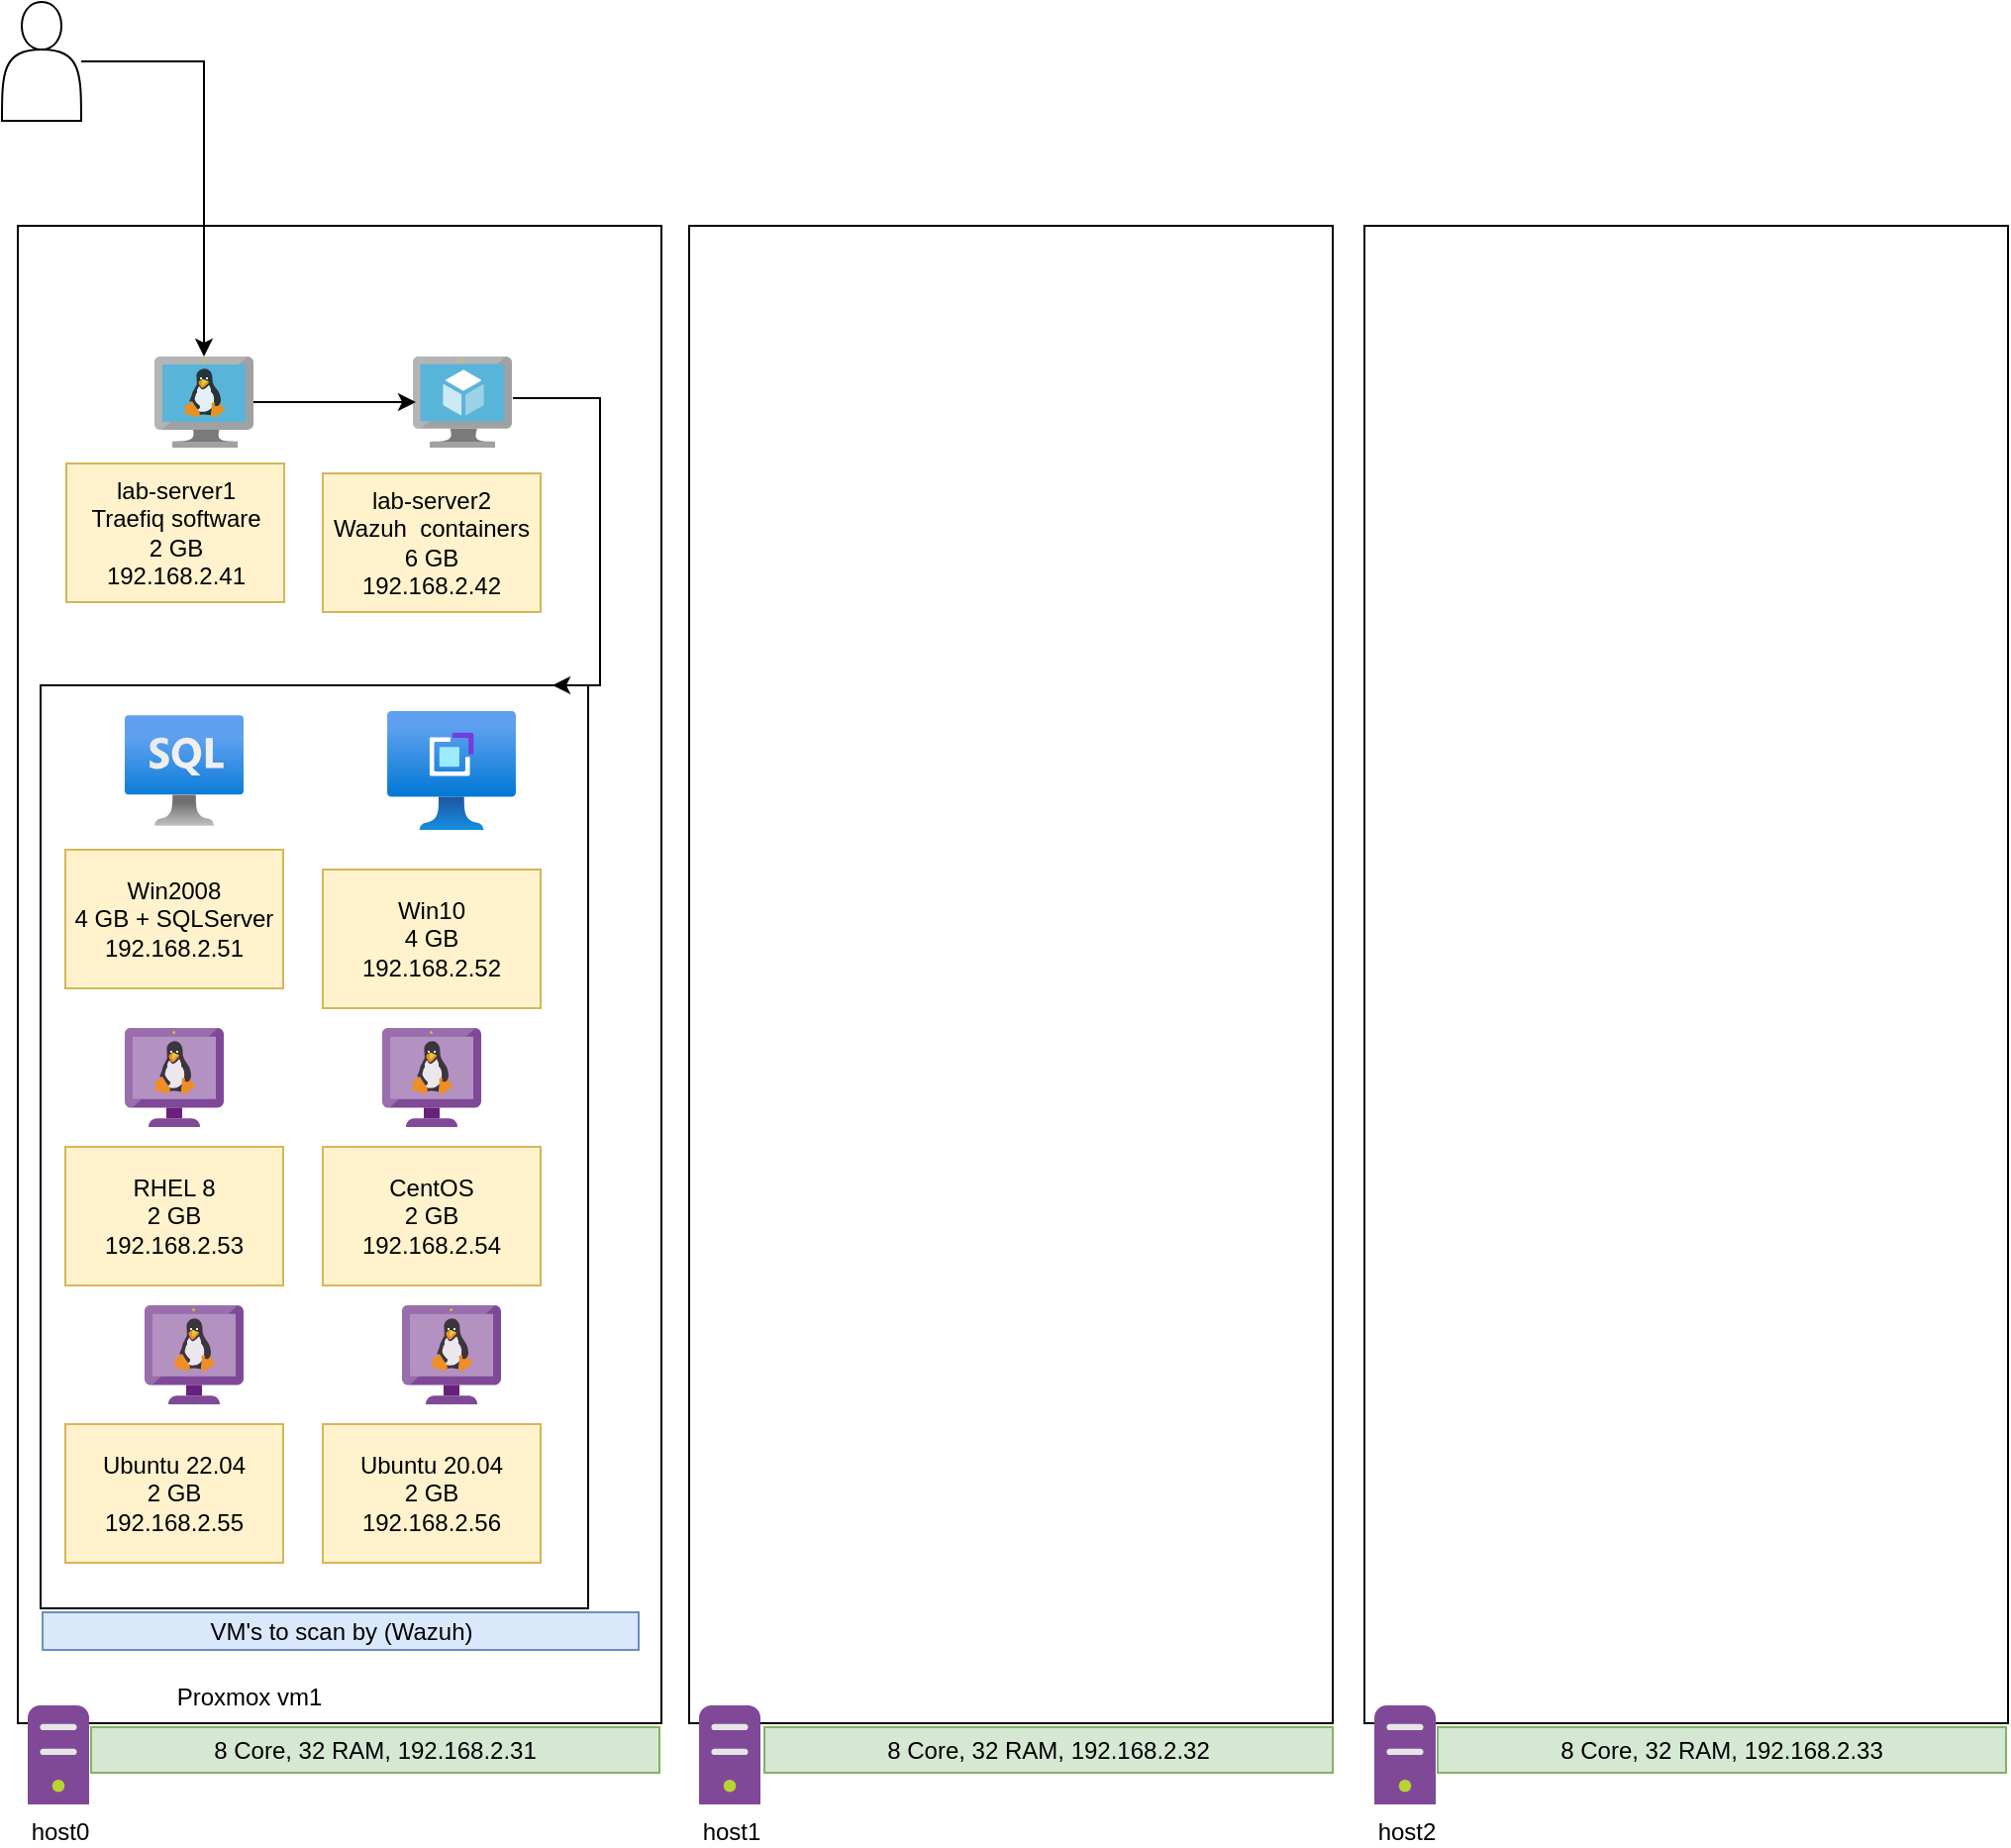 <mxfile version="26.1.1">
  <diagram name="Page-1" id="7Tk_VGvuO3ZXEsHLfz7R">
    <mxGraphModel dx="1839" dy="1175" grid="0" gridSize="10" guides="1" tooltips="1" connect="1" arrows="1" fold="1" page="1" pageScale="1" pageWidth="850" pageHeight="1100" math="0" shadow="0">
      <root>
        <mxCell id="0" />
        <mxCell id="1" parent="0" />
        <mxCell id="b7v9e4bBArqfwdUxANGx-8" value="" style="whiteSpace=wrap;html=1;" parent="1" vertex="1">
          <mxGeometry x="36" y="145" width="325" height="756" as="geometry" />
        </mxCell>
        <mxCell id="b7v9e4bBArqfwdUxANGx-10" value="" style="whiteSpace=wrap;html=1;" parent="1" vertex="1">
          <mxGeometry x="47.5" y="377" width="276.5" height="466" as="geometry" />
        </mxCell>
        <mxCell id="qWIjo9RwfNWpJJWZ3kOa-1" value="8 Core, 32 RAM,&amp;nbsp;&lt;span style=&quot;background-color: transparent; color: light-dark(rgb(0, 0, 0), rgb(255, 255, 255));&quot;&gt;192.168.2.31&lt;/span&gt;" style="rounded=0;whiteSpace=wrap;html=1;fillColor=#d5e8d4;strokeColor=#82b366;" parent="1" vertex="1">
          <mxGeometry x="73" y="903" width="287" height="23" as="geometry" />
        </mxCell>
        <mxCell id="qWIjo9RwfNWpJJWZ3kOa-2" value="Proxmox vm1" style="text;html=1;align=center;verticalAlign=middle;whiteSpace=wrap;rounded=0;" parent="1" vertex="1">
          <mxGeometry x="93" y="873" width="120" height="30" as="geometry" />
        </mxCell>
        <mxCell id="b7v9e4bBArqfwdUxANGx-3" value="" style="image;sketch=0;aspect=fixed;html=1;points=[];align=center;fontSize=12;image=img/lib/mscae/VM_Linux.svg;" parent="1" vertex="1">
          <mxGeometry x="105" y="211" width="50" height="46" as="geometry" />
        </mxCell>
        <mxCell id="b7v9e4bBArqfwdUxANGx-5" value="&lt;div&gt;lab-server1&lt;/div&gt;Traefiq software&lt;br&gt;2 GB&lt;div&gt;192.168.2.41&lt;/div&gt;" style="text;html=1;align=center;verticalAlign=middle;whiteSpace=wrap;rounded=0;fillColor=#fff2cc;strokeColor=#d6b656;" parent="1" vertex="1">
          <mxGeometry x="60.5" y="265" width="110" height="70" as="geometry" />
        </mxCell>
        <mxCell id="b7v9e4bBArqfwdUxANGx-6" value="" style="image;sketch=0;aspect=fixed;html=1;points=[];align=center;fontSize=12;image=img/lib/mscae/Virtual_Machine.svg;" parent="1" vertex="1">
          <mxGeometry x="235.5" y="211" width="50" height="46" as="geometry" />
        </mxCell>
        <mxCell id="b7v9e4bBArqfwdUxANGx-7" value="&lt;div&gt;lab-server2&lt;/div&gt;Wazuh&amp;nbsp;&amp;nbsp;&lt;span style=&quot;background-color: transparent; color: light-dark(rgb(0, 0, 0), rgb(255, 255, 255));&quot;&gt;containers&lt;/span&gt;&lt;div&gt;&lt;span style=&quot;background-color: transparent; color: light-dark(rgb(0, 0, 0), rgb(255, 255, 255));&quot;&gt;6 GB&lt;/span&gt;&lt;/div&gt;&lt;div&gt;192.168.2.42&lt;/div&gt;" style="text;html=1;align=center;verticalAlign=middle;whiteSpace=wrap;rounded=0;fillColor=#fff2cc;strokeColor=#d6b656;" parent="1" vertex="1">
          <mxGeometry x="190" y="270" width="110" height="70" as="geometry" />
        </mxCell>
        <mxCell id="b7v9e4bBArqfwdUxANGx-9" value="" style="image;aspect=fixed;html=1;points=[];align=center;fontSize=12;image=img/lib/azure2/databases/Azure_SQL_VM.svg;" parent="1" vertex="1">
          <mxGeometry x="90" y="390" width="60" height="60" as="geometry" />
        </mxCell>
        <mxCell id="b7v9e4bBArqfwdUxANGx-11" value="VM&#39;s to scan by (Wazuh)" style="rounded=0;whiteSpace=wrap;html=1;fillColor=#dae8fc;strokeColor=#6c8ebf;" parent="1" vertex="1">
          <mxGeometry x="48.5" y="845" width="301" height="19" as="geometry" />
        </mxCell>
        <mxCell id="b7v9e4bBArqfwdUxANGx-12" value="" style="image;sketch=0;aspect=fixed;html=1;points=[];align=center;fontSize=12;image=img/lib/mscae/VM_Linux_Non_Azure.svg;" parent="1" vertex="1">
          <mxGeometry x="100" y="690" width="50" height="50" as="geometry" />
        </mxCell>
        <mxCell id="b7v9e4bBArqfwdUxANGx-13" value="" style="image;sketch=0;aspect=fixed;html=1;points=[];align=center;fontSize=12;image=img/lib/mscae/VM_Linux_Non_Azure.svg;" parent="1" vertex="1">
          <mxGeometry x="230" y="690" width="50" height="50" as="geometry" />
        </mxCell>
        <mxCell id="b7v9e4bBArqfwdUxANGx-14" value="host0" style="image;sketch=0;aspect=fixed;html=1;points=[];align=center;fontSize=12;image=img/lib/mscae/Non_Azure_Machine.svg;" parent="1" vertex="1">
          <mxGeometry x="41" y="892" width="31" height="50" as="geometry" />
        </mxCell>
        <mxCell id="b7v9e4bBArqfwdUxANGx-16" value="" style="image;aspect=fixed;html=1;points=[];align=center;fontSize=12;image=img/lib/azure2/other/VM_Application_Definition.svg;" parent="1" vertex="1">
          <mxGeometry x="220" y="390" width="70" height="60" as="geometry" />
        </mxCell>
        <mxCell id="b7v9e4bBArqfwdUxANGx-17" value="&lt;div&gt;Win10&lt;br&gt;&lt;span style=&quot;background-color: transparent; color: light-dark(rgb(0, 0, 0), rgb(255, 255, 255));&quot;&gt;4 GB&lt;/span&gt;&lt;/div&gt;&lt;div&gt;192.168.2.52&lt;/div&gt;" style="text;html=1;align=center;verticalAlign=middle;whiteSpace=wrap;rounded=0;fillColor=#fff2cc;strokeColor=#d6b656;" parent="1" vertex="1">
          <mxGeometry x="190" y="470" width="110" height="70" as="geometry" />
        </mxCell>
        <mxCell id="b7v9e4bBArqfwdUxANGx-18" value="&lt;div&gt;Ubuntu 20.04&lt;/div&gt;&lt;div&gt;2 GB&lt;/div&gt;&lt;div&gt;192.168.2.56&lt;/div&gt;" style="text;html=1;align=center;verticalAlign=middle;whiteSpace=wrap;rounded=0;fillColor=#fff2cc;strokeColor=#d6b656;" parent="1" vertex="1">
          <mxGeometry x="190" y="750" width="110" height="70" as="geometry" />
        </mxCell>
        <mxCell id="b7v9e4bBArqfwdUxANGx-19" value="&lt;div&gt;Ubuntu 22.04&lt;/div&gt;&lt;div&gt;2 GB&lt;/div&gt;&lt;div&gt;192.168.2.55&lt;/div&gt;" style="text;html=1;align=center;verticalAlign=middle;whiteSpace=wrap;rounded=0;fillColor=#fff2cc;strokeColor=#d6b656;" parent="1" vertex="1">
          <mxGeometry x="60" y="750" width="110" height="70" as="geometry" />
        </mxCell>
        <mxCell id="b7v9e4bBArqfwdUxANGx-20" value="&lt;div&gt;Win2008&lt;br&gt;&lt;span style=&quot;background-color: transparent; color: light-dark(rgb(0, 0, 0), rgb(255, 255, 255));&quot;&gt;4 GB + SQLServer&lt;/span&gt;&lt;/div&gt;&lt;div&gt;&lt;span style=&quot;background-color: transparent; color: light-dark(rgb(0, 0, 0), rgb(255, 255, 255));&quot;&gt;192.168.2.51&lt;/span&gt;&lt;/div&gt;" style="text;html=1;align=center;verticalAlign=middle;whiteSpace=wrap;rounded=0;fillColor=#fff2cc;strokeColor=#d6b656;" parent="1" vertex="1">
          <mxGeometry x="60" y="460" width="110" height="70" as="geometry" />
        </mxCell>
        <mxCell id="b7v9e4bBArqfwdUxANGx-21" value="" style="image;sketch=0;aspect=fixed;html=1;points=[];align=center;fontSize=12;image=img/lib/mscae/VM_Linux_Non_Azure.svg;" parent="1" vertex="1">
          <mxGeometry x="90" y="550" width="50" height="50" as="geometry" />
        </mxCell>
        <mxCell id="b7v9e4bBArqfwdUxANGx-22" value="" style="image;sketch=0;aspect=fixed;html=1;points=[];align=center;fontSize=12;image=img/lib/mscae/VM_Linux_Non_Azure.svg;" parent="1" vertex="1">
          <mxGeometry x="220" y="550" width="50" height="50" as="geometry" />
        </mxCell>
        <mxCell id="b7v9e4bBArqfwdUxANGx-23" value="&lt;div&gt;CentOS&lt;/div&gt;&lt;div&gt;2 GB&lt;/div&gt;&lt;div&gt;192.168.2.54&lt;/div&gt;" style="text;html=1;align=center;verticalAlign=middle;whiteSpace=wrap;rounded=0;fillColor=#fff2cc;strokeColor=#d6b656;" parent="1" vertex="1">
          <mxGeometry x="190" y="610" width="110" height="70" as="geometry" />
        </mxCell>
        <mxCell id="b7v9e4bBArqfwdUxANGx-24" value="&lt;div&gt;&lt;span style=&quot;background-color: transparent; color: light-dark(rgb(0, 0, 0), rgb(255, 255, 255));&quot;&gt;RHEL 8&lt;/span&gt;&lt;/div&gt;&lt;div&gt;&lt;span style=&quot;background-color: transparent; color: light-dark(rgb(0, 0, 0), rgb(255, 255, 255));&quot;&gt;2 GB&lt;/span&gt;&lt;/div&gt;&lt;div&gt;192.168.2.53&lt;/div&gt;" style="text;html=1;align=center;verticalAlign=middle;whiteSpace=wrap;rounded=0;fillColor=#fff2cc;strokeColor=#d6b656;" parent="1" vertex="1">
          <mxGeometry x="60" y="610" width="110" height="70" as="geometry" />
        </mxCell>
        <mxCell id="b7v9e4bBArqfwdUxANGx-26" style="edgeStyle=orthogonalEdgeStyle;rounded=0;orthogonalLoop=1;jettySize=auto;html=1;" parent="1" source="b7v9e4bBArqfwdUxANGx-25" target="b7v9e4bBArqfwdUxANGx-3" edge="1">
          <mxGeometry relative="1" as="geometry" />
        </mxCell>
        <mxCell id="b7v9e4bBArqfwdUxANGx-25" value="" style="shape=actor;whiteSpace=wrap;html=1;" parent="1" vertex="1">
          <mxGeometry x="28" y="32" width="40" height="60" as="geometry" />
        </mxCell>
        <mxCell id="b7v9e4bBArqfwdUxANGx-27" value="" style="whiteSpace=wrap;html=1;" parent="1" vertex="1">
          <mxGeometry x="375" y="145" width="325" height="756" as="geometry" />
        </mxCell>
        <mxCell id="b7v9e4bBArqfwdUxANGx-28" value="8 Core, 32 RAM,&amp;nbsp;&lt;span style=&quot;background-color: transparent; color: light-dark(rgb(0, 0, 0), rgb(255, 255, 255));&quot;&gt;192.168.2.32&lt;/span&gt;" style="rounded=0;whiteSpace=wrap;html=1;fillColor=#d5e8d4;strokeColor=#82b366;" parent="1" vertex="1">
          <mxGeometry x="413" y="903" width="287" height="23" as="geometry" />
        </mxCell>
        <mxCell id="b7v9e4bBArqfwdUxANGx-29" value="host1" style="image;sketch=0;aspect=fixed;html=1;points=[];align=center;fontSize=12;image=img/lib/mscae/Non_Azure_Machine.svg;" parent="1" vertex="1">
          <mxGeometry x="380" y="892" width="31" height="50" as="geometry" />
        </mxCell>
        <mxCell id="b7v9e4bBArqfwdUxANGx-30" value="" style="whiteSpace=wrap;html=1;" parent="1" vertex="1">
          <mxGeometry x="716" y="145" width="325" height="756" as="geometry" />
        </mxCell>
        <mxCell id="b7v9e4bBArqfwdUxANGx-31" value="8 Core, 32 RAM,&amp;nbsp;&lt;span style=&quot;background-color: transparent; color: light-dark(rgb(0, 0, 0), rgb(255, 255, 255));&quot;&gt;192.168.2.33&lt;/span&gt;" style="rounded=0;whiteSpace=wrap;html=1;fillColor=#d5e8d4;strokeColor=#82b366;" parent="1" vertex="1">
          <mxGeometry x="753" y="903" width="287" height="23" as="geometry" />
        </mxCell>
        <mxCell id="b7v9e4bBArqfwdUxANGx-32" value="host2" style="image;sketch=0;aspect=fixed;html=1;points=[];align=center;fontSize=12;image=img/lib/mscae/Non_Azure_Machine.svg;" parent="1" vertex="1">
          <mxGeometry x="721" y="892" width="31" height="50" as="geometry" />
        </mxCell>
        <mxCell id="b7v9e4bBArqfwdUxANGx-34" style="edgeStyle=orthogonalEdgeStyle;rounded=0;orthogonalLoop=1;jettySize=auto;html=1;entryX=0.935;entryY=0;entryDx=0;entryDy=0;entryPerimeter=0;exitX=1.01;exitY=0.457;exitDx=0;exitDy=0;exitPerimeter=0;strokeColor=default;" parent="1" source="b7v9e4bBArqfwdUxANGx-6" target="b7v9e4bBArqfwdUxANGx-10" edge="1">
          <mxGeometry relative="1" as="geometry">
            <Array as="points">
              <mxPoint x="330" y="232" />
            </Array>
          </mxGeometry>
        </mxCell>
        <mxCell id="b7v9e4bBArqfwdUxANGx-35" style="edgeStyle=orthogonalEdgeStyle;rounded=0;orthogonalLoop=1;jettySize=auto;html=1;entryX=0.03;entryY=0.5;entryDx=0;entryDy=0;entryPerimeter=0;" parent="1" source="b7v9e4bBArqfwdUxANGx-3" target="b7v9e4bBArqfwdUxANGx-6" edge="1">
          <mxGeometry relative="1" as="geometry" />
        </mxCell>
      </root>
    </mxGraphModel>
  </diagram>
</mxfile>
